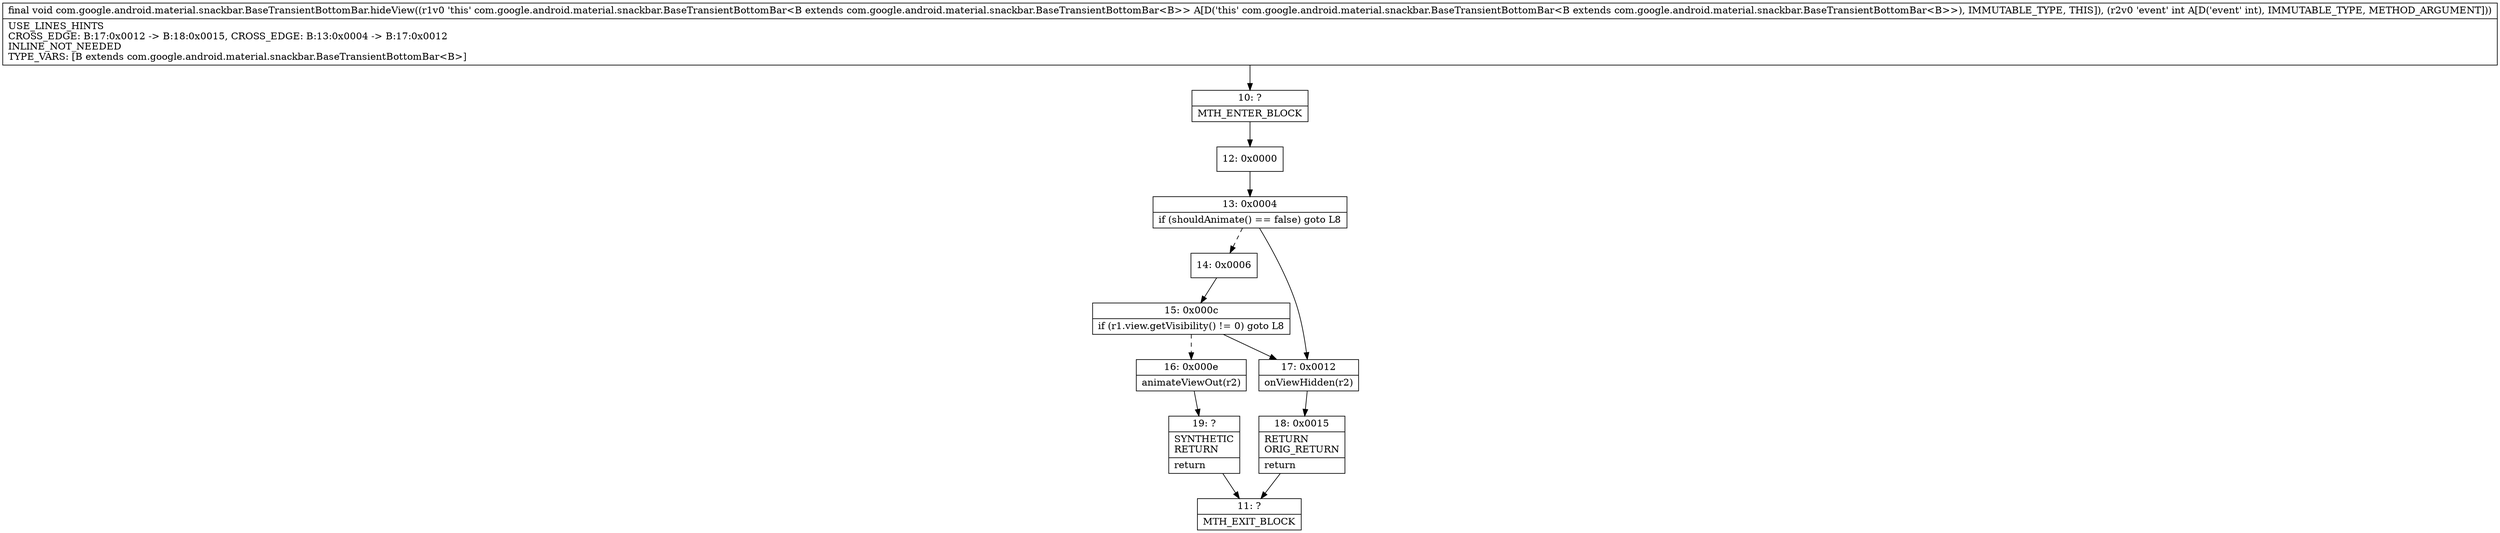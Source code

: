 digraph "CFG forcom.google.android.material.snackbar.BaseTransientBottomBar.hideView(I)V" {
Node_10 [shape=record,label="{10\:\ ?|MTH_ENTER_BLOCK\l}"];
Node_12 [shape=record,label="{12\:\ 0x0000}"];
Node_13 [shape=record,label="{13\:\ 0x0004|if (shouldAnimate() == false) goto L8\l}"];
Node_14 [shape=record,label="{14\:\ 0x0006}"];
Node_15 [shape=record,label="{15\:\ 0x000c|if (r1.view.getVisibility() != 0) goto L8\l}"];
Node_16 [shape=record,label="{16\:\ 0x000e|animateViewOut(r2)\l}"];
Node_19 [shape=record,label="{19\:\ ?|SYNTHETIC\lRETURN\l|return\l}"];
Node_11 [shape=record,label="{11\:\ ?|MTH_EXIT_BLOCK\l}"];
Node_17 [shape=record,label="{17\:\ 0x0012|onViewHidden(r2)\l}"];
Node_18 [shape=record,label="{18\:\ 0x0015|RETURN\lORIG_RETURN\l|return\l}"];
MethodNode[shape=record,label="{final void com.google.android.material.snackbar.BaseTransientBottomBar.hideView((r1v0 'this' com.google.android.material.snackbar.BaseTransientBottomBar\<B extends com.google.android.material.snackbar.BaseTransientBottomBar\<B\>\> A[D('this' com.google.android.material.snackbar.BaseTransientBottomBar\<B extends com.google.android.material.snackbar.BaseTransientBottomBar\<B\>\>), IMMUTABLE_TYPE, THIS]), (r2v0 'event' int A[D('event' int), IMMUTABLE_TYPE, METHOD_ARGUMENT]))  | USE_LINES_HINTS\lCROSS_EDGE: B:17:0x0012 \-\> B:18:0x0015, CROSS_EDGE: B:13:0x0004 \-\> B:17:0x0012\lINLINE_NOT_NEEDED\lTYPE_VARS: [B extends com.google.android.material.snackbar.BaseTransientBottomBar\<B\>]\l}"];
MethodNode -> Node_10;Node_10 -> Node_12;
Node_12 -> Node_13;
Node_13 -> Node_14[style=dashed];
Node_13 -> Node_17;
Node_14 -> Node_15;
Node_15 -> Node_16[style=dashed];
Node_15 -> Node_17;
Node_16 -> Node_19;
Node_19 -> Node_11;
Node_17 -> Node_18;
Node_18 -> Node_11;
}

